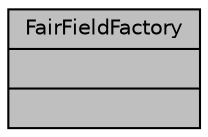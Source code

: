 digraph "FairFieldFactory"
{
 // INTERACTIVE_SVG=YES
  bgcolor="transparent";
  edge [fontname="Helvetica",fontsize="10",labelfontname="Helvetica",labelfontsize="10"];
  node [fontname="Helvetica",fontsize="10",shape=record];
  Node1 [label="{FairFieldFactory\n||}",height=0.2,width=0.4,color="black", fillcolor="grey75", style="filled", fontcolor="black"];
}
